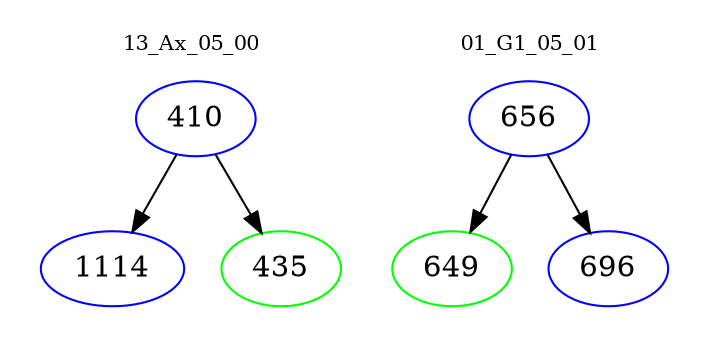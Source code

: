digraph{
subgraph cluster_0 {
color = white
label = "13_Ax_05_00";
fontsize=10;
T0_410 [label="410", color="blue"]
T0_410 -> T0_1114 [color="black"]
T0_1114 [label="1114", color="blue"]
T0_410 -> T0_435 [color="black"]
T0_435 [label="435", color="green"]
}
subgraph cluster_1 {
color = white
label = "01_G1_05_01";
fontsize=10;
T1_656 [label="656", color="blue"]
T1_656 -> T1_649 [color="black"]
T1_649 [label="649", color="green"]
T1_656 -> T1_696 [color="black"]
T1_696 [label="696", color="blue"]
}
}
